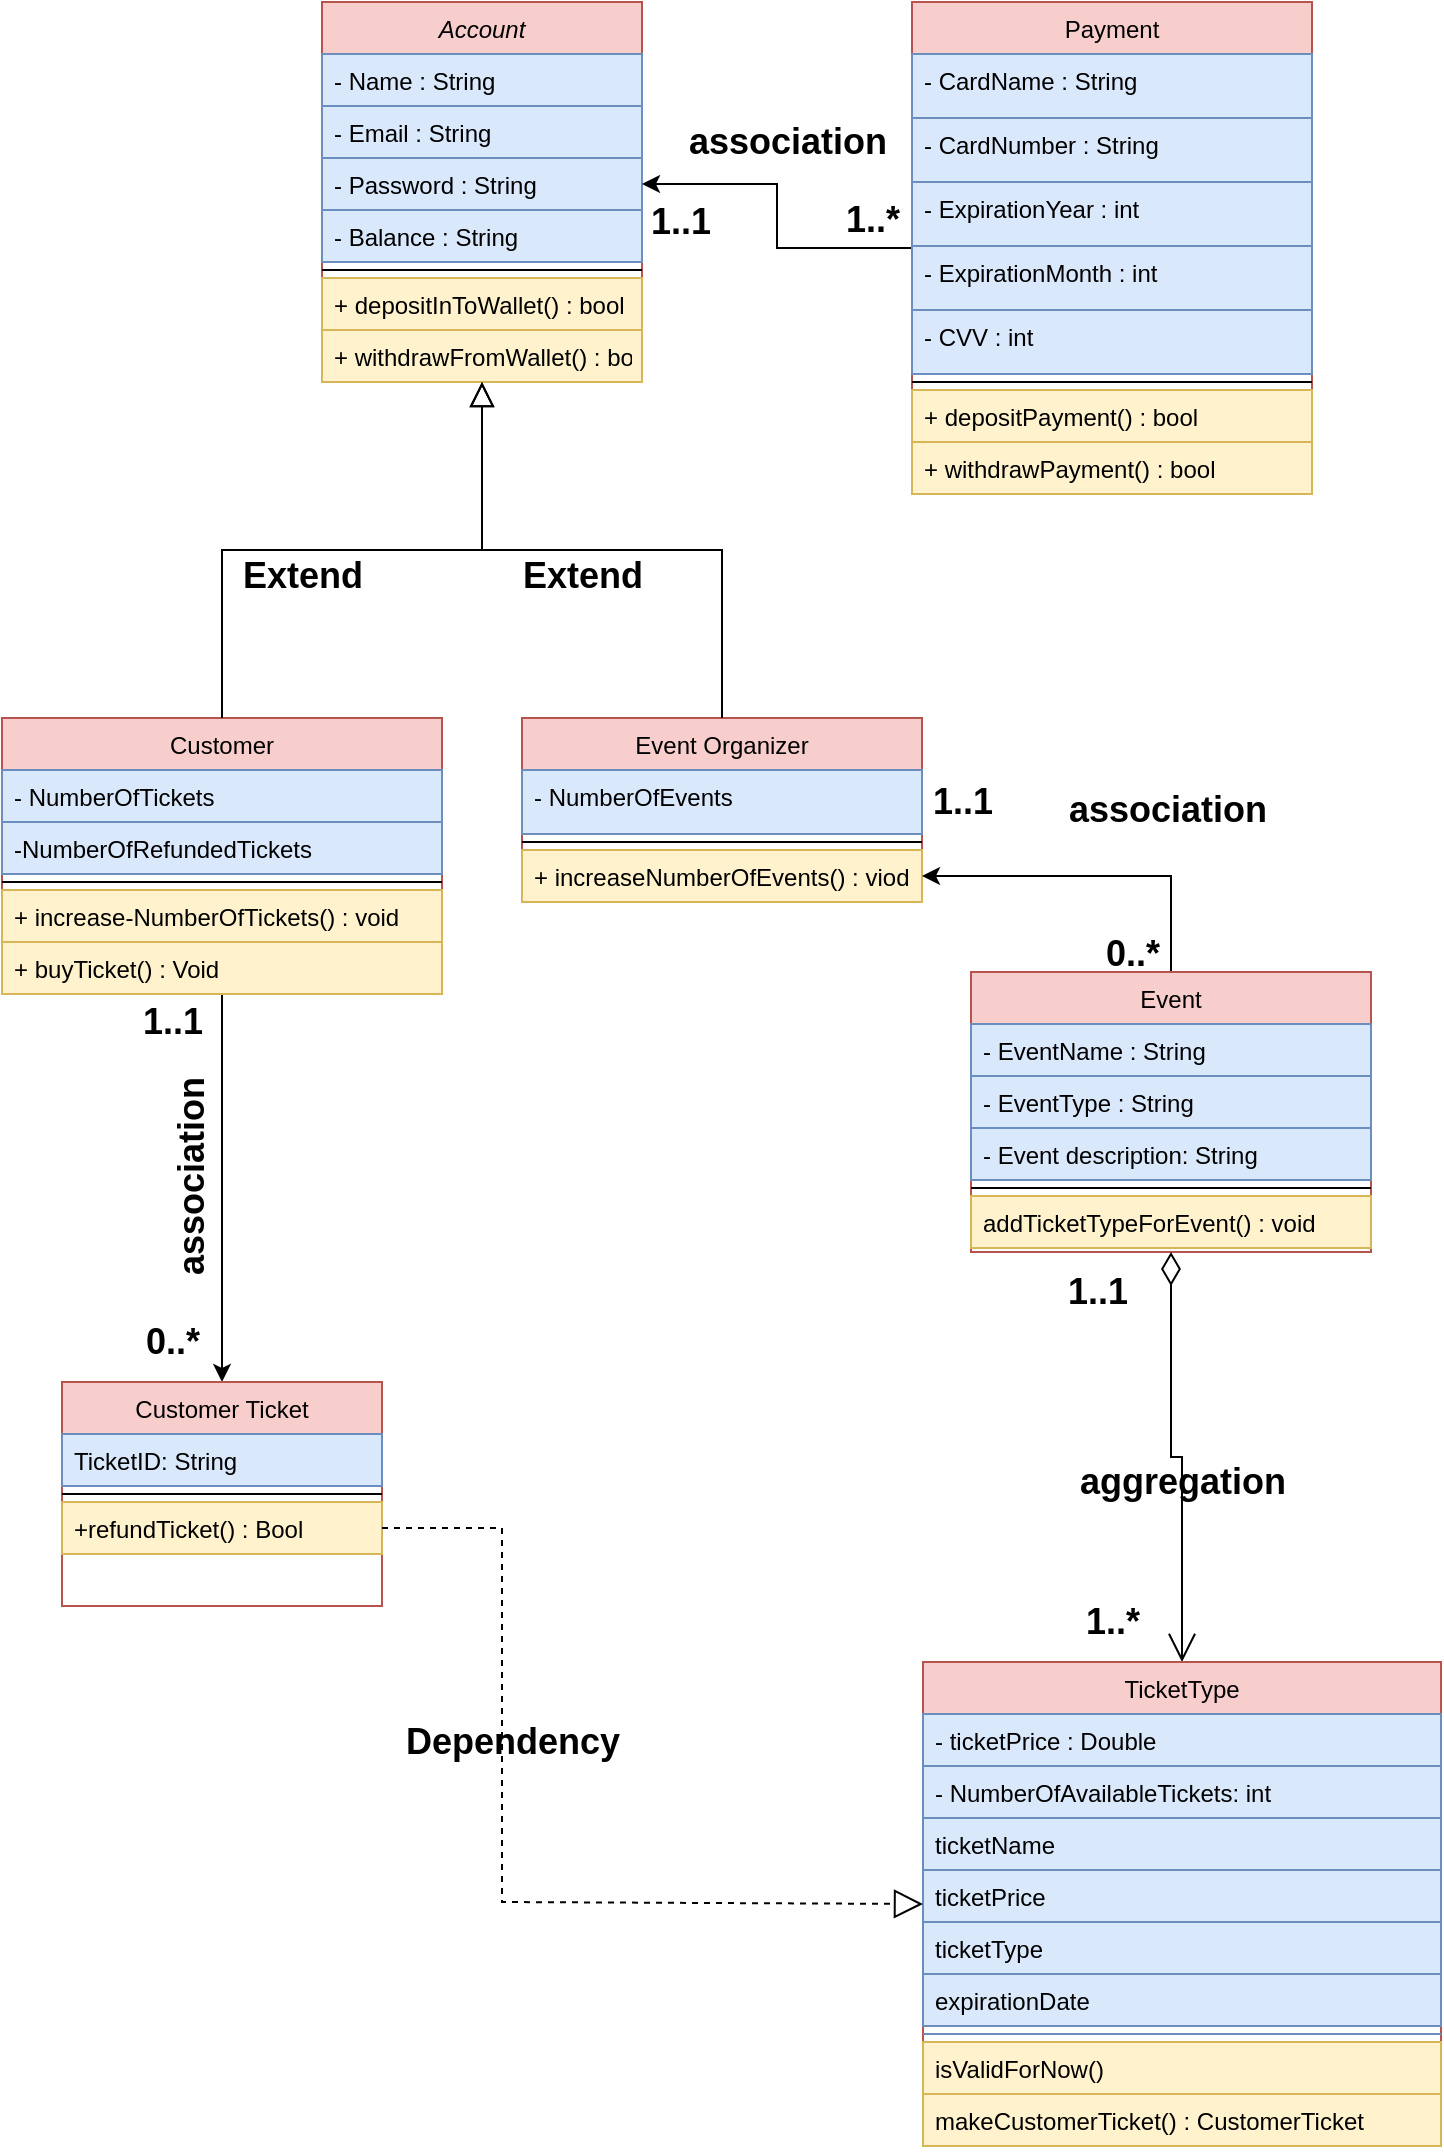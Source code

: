 <mxfile version="26.0.16">
  <diagram id="C5RBs43oDa-KdzZeNtuy" name="Page-1">
    <mxGraphModel dx="682" dy="403" grid="1" gridSize="10" guides="1" tooltips="1" connect="1" arrows="1" fold="1" page="1" pageScale="1" pageWidth="827" pageHeight="1169" math="0" shadow="0">
      <root>
        <mxCell id="WIyWlLk6GJQsqaUBKTNV-0" />
        <mxCell id="WIyWlLk6GJQsqaUBKTNV-1" parent="WIyWlLk6GJQsqaUBKTNV-0" />
        <mxCell id="mbifX4BZupPI-74g1lOQ-0" value="Account" style="swimlane;fontStyle=2;align=center;verticalAlign=top;childLayout=stackLayout;horizontal=1;startSize=26;horizontalStack=0;resizeParent=1;resizeLast=0;collapsible=1;marginBottom=0;rounded=0;shadow=0;strokeWidth=1;fillColor=#f8cecc;strokeColor=#b85450;" parent="WIyWlLk6GJQsqaUBKTNV-1" vertex="1">
          <mxGeometry x="210" y="30" width="160" height="190" as="geometry">
            <mxRectangle x="230" y="140" width="160" height="26" as="alternateBounds" />
          </mxGeometry>
        </mxCell>
        <mxCell id="mbifX4BZupPI-74g1lOQ-2" value="- Name : String" style="text;align=left;verticalAlign=top;spacingLeft=4;spacingRight=4;overflow=hidden;rotatable=0;points=[[0,0.5],[1,0.5]];portConstraint=eastwest;rounded=0;shadow=0;html=0;fillColor=#dae8fc;strokeColor=#6c8ebf;" parent="mbifX4BZupPI-74g1lOQ-0" vertex="1">
          <mxGeometry y="26" width="160" height="26" as="geometry" />
        </mxCell>
        <mxCell id="mbifX4BZupPI-74g1lOQ-3" value="- Email : String" style="text;align=left;verticalAlign=top;spacingLeft=4;spacingRight=4;overflow=hidden;rotatable=0;points=[[0,0.5],[1,0.5]];portConstraint=eastwest;rounded=0;shadow=0;html=0;fillColor=#dae8fc;strokeColor=#6c8ebf;" parent="mbifX4BZupPI-74g1lOQ-0" vertex="1">
          <mxGeometry y="52" width="160" height="26" as="geometry" />
        </mxCell>
        <mxCell id="mbifX4BZupPI-74g1lOQ-7" value="- Password : String" style="text;align=left;verticalAlign=top;spacingLeft=4;spacingRight=4;overflow=hidden;rotatable=0;points=[[0,0.5],[1,0.5]];portConstraint=eastwest;rounded=0;shadow=0;html=0;fillColor=#dae8fc;strokeColor=#6c8ebf;" parent="mbifX4BZupPI-74g1lOQ-0" vertex="1">
          <mxGeometry y="78" width="160" height="26" as="geometry" />
        </mxCell>
        <mxCell id="mbifX4BZupPI-74g1lOQ-9" value="- Balance : String" style="text;align=left;verticalAlign=top;spacingLeft=4;spacingRight=4;overflow=hidden;rotatable=0;points=[[0,0.5],[1,0.5]];portConstraint=eastwest;rounded=0;shadow=0;html=0;fillColor=#dae8fc;strokeColor=#6c8ebf;" parent="mbifX4BZupPI-74g1lOQ-0" vertex="1">
          <mxGeometry y="104" width="160" height="26" as="geometry" />
        </mxCell>
        <mxCell id="mbifX4BZupPI-74g1lOQ-4" value="" style="line;html=1;strokeWidth=1;align=left;verticalAlign=middle;spacingTop=-1;spacingLeft=3;spacingRight=3;rotatable=0;labelPosition=right;points=[];portConstraint=eastwest;" parent="mbifX4BZupPI-74g1lOQ-0" vertex="1">
          <mxGeometry y="130" width="160" height="8" as="geometry" />
        </mxCell>
        <mxCell id="mbifX4BZupPI-74g1lOQ-5" value="+ depositInToWallet() : bool" style="text;align=left;verticalAlign=top;spacingLeft=4;spacingRight=4;overflow=hidden;rotatable=0;points=[[0,0.5],[1,0.5]];portConstraint=eastwest;fillColor=#fff2cc;strokeColor=#d6b656;" parent="mbifX4BZupPI-74g1lOQ-0" vertex="1">
          <mxGeometry y="138" width="160" height="26" as="geometry" />
        </mxCell>
        <mxCell id="mbifX4BZupPI-74g1lOQ-8" value="+ withdrawFromWallet() : bool" style="text;align=left;verticalAlign=top;spacingLeft=4;spacingRight=4;overflow=hidden;rotatable=0;points=[[0,0.5],[1,0.5]];portConstraint=eastwest;rounded=0;shadow=0;html=0;fillColor=#fff2cc;strokeColor=#d6b656;" parent="mbifX4BZupPI-74g1lOQ-0" vertex="1">
          <mxGeometry y="164" width="160" height="26" as="geometry" />
        </mxCell>
        <mxCell id="s6R9vxhQP_Zkn21CttNW-22" style="edgeStyle=orthogonalEdgeStyle;rounded=0;orthogonalLoop=1;jettySize=auto;html=1;entryX=0.5;entryY=0;entryDx=0;entryDy=0;" parent="WIyWlLk6GJQsqaUBKTNV-1" source="mbifX4BZupPI-74g1lOQ-20" target="mbifX4BZupPI-74g1lOQ-72" edge="1">
          <mxGeometry relative="1" as="geometry" />
        </mxCell>
        <mxCell id="mbifX4BZupPI-74g1lOQ-20" value="Customer" style="swimlane;fontStyle=0;align=center;verticalAlign=top;childLayout=stackLayout;horizontal=1;startSize=26;horizontalStack=0;resizeParent=1;resizeLast=0;collapsible=1;marginBottom=0;rounded=0;shadow=0;strokeWidth=1;fillColor=#f8cecc;strokeColor=#b85450;" parent="WIyWlLk6GJQsqaUBKTNV-1" vertex="1">
          <mxGeometry x="50" y="388" width="220" height="138" as="geometry">
            <mxRectangle x="340" y="380" width="170" height="26" as="alternateBounds" />
          </mxGeometry>
        </mxCell>
        <mxCell id="mbifX4BZupPI-74g1lOQ-21" value="- NumberOfTickets" style="text;align=left;verticalAlign=top;spacingLeft=4;spacingRight=4;overflow=hidden;rotatable=0;points=[[0,0.5],[1,0.5]];portConstraint=eastwest;fillColor=#dae8fc;strokeColor=#6c8ebf;" parent="mbifX4BZupPI-74g1lOQ-20" vertex="1">
          <mxGeometry y="26" width="220" height="26" as="geometry" />
        </mxCell>
        <mxCell id="s6R9vxhQP_Zkn21CttNW-3" value="-NumberOfRefundedTickets" style="text;align=left;verticalAlign=top;spacingLeft=4;spacingRight=4;overflow=hidden;rotatable=0;points=[[0,0.5],[1,0.5]];portConstraint=eastwest;fillColor=#dae8fc;strokeColor=#6c8ebf;" parent="mbifX4BZupPI-74g1lOQ-20" vertex="1">
          <mxGeometry y="52" width="220" height="26" as="geometry" />
        </mxCell>
        <mxCell id="mbifX4BZupPI-74g1lOQ-22" value="" style="line;html=1;strokeWidth=1;align=left;verticalAlign=middle;spacingTop=-1;spacingLeft=3;spacingRight=3;rotatable=0;labelPosition=right;points=[];portConstraint=eastwest;" parent="mbifX4BZupPI-74g1lOQ-20" vertex="1">
          <mxGeometry y="78" width="220" height="8" as="geometry" />
        </mxCell>
        <mxCell id="s6R9vxhQP_Zkn21CttNW-0" value="+ increase-NumberOfTickets() : void" style="text;align=left;verticalAlign=top;spacingLeft=4;spacingRight=4;overflow=hidden;rotatable=0;points=[[0,0.5],[1,0.5]];portConstraint=eastwest;fillColor=#fff2cc;strokeColor=#d6b656;" parent="mbifX4BZupPI-74g1lOQ-20" vertex="1">
          <mxGeometry y="86" width="220" height="26" as="geometry" />
        </mxCell>
        <mxCell id="s6R9vxhQP_Zkn21CttNW-19" value="+ buyTicket() : Void" style="text;align=left;verticalAlign=top;spacingLeft=4;spacingRight=4;overflow=hidden;rotatable=0;points=[[0,0.5],[1,0.5]];portConstraint=eastwest;fillColor=#fff2cc;strokeColor=#d6b656;" parent="mbifX4BZupPI-74g1lOQ-20" vertex="1">
          <mxGeometry y="112" width="220" height="26" as="geometry" />
        </mxCell>
        <mxCell id="mbifX4BZupPI-74g1lOQ-23" value="Event Organizer" style="swimlane;fontStyle=0;align=center;verticalAlign=top;childLayout=stackLayout;horizontal=1;startSize=26;horizontalStack=0;resizeParent=1;resizeLast=0;collapsible=1;marginBottom=0;rounded=0;shadow=0;strokeWidth=1;fillColor=#f8cecc;strokeColor=#b85450;" parent="WIyWlLk6GJQsqaUBKTNV-1" vertex="1">
          <mxGeometry x="310" y="388" width="200" height="92" as="geometry">
            <mxRectangle x="340" y="380" width="170" height="26" as="alternateBounds" />
          </mxGeometry>
        </mxCell>
        <mxCell id="mbifX4BZupPI-74g1lOQ-24" value="- NumberOfEvents" style="text;align=left;verticalAlign=top;spacingLeft=4;spacingRight=4;overflow=hidden;rotatable=0;points=[[0,0.5],[1,0.5]];portConstraint=eastwest;fillColor=#dae8fc;strokeColor=#6c8ebf;" parent="mbifX4BZupPI-74g1lOQ-23" vertex="1">
          <mxGeometry y="26" width="200" height="32" as="geometry" />
        </mxCell>
        <mxCell id="mbifX4BZupPI-74g1lOQ-25" value="" style="line;html=1;strokeWidth=1;align=left;verticalAlign=middle;spacingTop=-1;spacingLeft=3;spacingRight=3;rotatable=0;labelPosition=right;points=[];portConstraint=eastwest;" parent="mbifX4BZupPI-74g1lOQ-23" vertex="1">
          <mxGeometry y="58" width="200" height="8" as="geometry" />
        </mxCell>
        <mxCell id="s6R9vxhQP_Zkn21CttNW-2" value="+ increaseNumberOfEvents() : viod" style="text;align=left;verticalAlign=top;spacingLeft=4;spacingRight=4;overflow=hidden;rotatable=0;points=[[0,0.5],[1,0.5]];portConstraint=eastwest;fillColor=#fff2cc;strokeColor=#d6b656;" parent="mbifX4BZupPI-74g1lOQ-23" vertex="1">
          <mxGeometry y="66" width="200" height="26" as="geometry" />
        </mxCell>
        <mxCell id="mbifX4BZupPI-74g1lOQ-26" value="" style="endArrow=block;endSize=10;endFill=0;shadow=0;strokeWidth=1;rounded=0;curved=0;edgeStyle=elbowEdgeStyle;elbow=vertical;entryX=0.5;entryY=1;entryDx=0;entryDy=0;exitX=0.5;exitY=0;exitDx=0;exitDy=0;" parent="WIyWlLk6GJQsqaUBKTNV-1" source="mbifX4BZupPI-74g1lOQ-20" target="mbifX4BZupPI-74g1lOQ-0" edge="1">
          <mxGeometry width="160" relative="1" as="geometry">
            <mxPoint x="494" y="374" as="sourcePoint" />
            <mxPoint x="384" y="272" as="targetPoint" />
          </mxGeometry>
        </mxCell>
        <mxCell id="mbifX4BZupPI-74g1lOQ-27" value="" style="endArrow=block;endSize=10;endFill=0;shadow=0;strokeWidth=1;rounded=0;curved=0;edgeStyle=elbowEdgeStyle;elbow=vertical;exitX=0.5;exitY=0;exitDx=0;exitDy=0;entryX=0.5;entryY=1;entryDx=0;entryDy=0;" parent="WIyWlLk6GJQsqaUBKTNV-1" source="mbifX4BZupPI-74g1lOQ-23" target="mbifX4BZupPI-74g1lOQ-0" edge="1">
          <mxGeometry width="160" relative="1" as="geometry">
            <mxPoint x="480" y="398" as="sourcePoint" />
            <mxPoint x="290" y="290" as="targetPoint" />
          </mxGeometry>
        </mxCell>
        <mxCell id="s6R9vxhQP_Zkn21CttNW-40" style="edgeStyle=orthogonalEdgeStyle;rounded=0;orthogonalLoop=1;jettySize=auto;html=1;entryX=1;entryY=0.5;entryDx=0;entryDy=0;" parent="WIyWlLk6GJQsqaUBKTNV-1" source="mbifX4BZupPI-74g1lOQ-28" target="s6R9vxhQP_Zkn21CttNW-2" edge="1">
          <mxGeometry relative="1" as="geometry" />
        </mxCell>
        <mxCell id="mbifX4BZupPI-74g1lOQ-28" value="Event" style="swimlane;fontStyle=0;align=center;verticalAlign=top;childLayout=stackLayout;horizontal=1;startSize=26;horizontalStack=0;resizeParent=1;resizeLast=0;collapsible=1;marginBottom=0;rounded=0;shadow=0;strokeWidth=1;fillColor=#f8cecc;strokeColor=#b85450;" parent="WIyWlLk6GJQsqaUBKTNV-1" vertex="1">
          <mxGeometry x="534.5" y="515" width="200" height="140" as="geometry">
            <mxRectangle x="340" y="380" width="170" height="26" as="alternateBounds" />
          </mxGeometry>
        </mxCell>
        <mxCell id="mbifX4BZupPI-74g1lOQ-31" value="- EventName : String" style="text;align=left;verticalAlign=top;spacingLeft=4;spacingRight=4;overflow=hidden;rotatable=0;points=[[0,0.5],[1,0.5]];portConstraint=eastwest;fillColor=#dae8fc;strokeColor=#6c8ebf;" parent="mbifX4BZupPI-74g1lOQ-28" vertex="1">
          <mxGeometry y="26" width="200" height="26" as="geometry" />
        </mxCell>
        <mxCell id="mbifX4BZupPI-74g1lOQ-32" value="- EventType : String" style="text;align=left;verticalAlign=top;spacingLeft=4;spacingRight=4;overflow=hidden;rotatable=0;points=[[0,0.5],[1,0.5]];portConstraint=eastwest;fillColor=#dae8fc;strokeColor=#6c8ebf;" parent="mbifX4BZupPI-74g1lOQ-28" vertex="1">
          <mxGeometry y="52" width="200" height="26" as="geometry" />
        </mxCell>
        <mxCell id="mbifX4BZupPI-74g1lOQ-33" value="- Event description: String " style="text;align=left;verticalAlign=top;spacingLeft=4;spacingRight=4;overflow=hidden;rotatable=0;points=[[0,0.5],[1,0.5]];portConstraint=eastwest;fillColor=#dae8fc;strokeColor=#6c8ebf;" parent="mbifX4BZupPI-74g1lOQ-28" vertex="1">
          <mxGeometry y="78" width="200" height="26" as="geometry" />
        </mxCell>
        <mxCell id="mbifX4BZupPI-74g1lOQ-30" value="" style="line;html=1;strokeWidth=1;align=left;verticalAlign=middle;spacingTop=-1;spacingLeft=3;spacingRight=3;rotatable=0;labelPosition=right;points=[];portConstraint=eastwest;" parent="mbifX4BZupPI-74g1lOQ-28" vertex="1">
          <mxGeometry y="104" width="200" height="8" as="geometry" />
        </mxCell>
        <mxCell id="mbifX4BZupPI-74g1lOQ-35" value="addTicketTypeForEvent() : void" style="text;align=left;verticalAlign=top;spacingLeft=4;spacingRight=4;overflow=hidden;rotatable=0;points=[[0,0.5],[1,0.5]];portConstraint=eastwest;fillColor=#fff2cc;strokeColor=#d6b656;" parent="mbifX4BZupPI-74g1lOQ-28" vertex="1">
          <mxGeometry y="112" width="200" height="26" as="geometry" />
        </mxCell>
        <mxCell id="mbifX4BZupPI-74g1lOQ-48" value="&lt;b&gt;&lt;font style=&quot;font-size: 18px;&quot;&gt;1..1&lt;/font&gt;&lt;/b&gt;" style="endArrow=open;html=1;endSize=12;startArrow=diamondThin;startSize=14;startFill=0;edgeStyle=orthogonalEdgeStyle;align=left;verticalAlign=bottom;rounded=0;exitX=0.5;exitY=1;exitDx=0;exitDy=0;entryX=0.5;entryY=0;entryDx=0;entryDy=0;" parent="WIyWlLk6GJQsqaUBKTNV-1" source="mbifX4BZupPI-74g1lOQ-28" target="mbifX4BZupPI-74g1lOQ-49" edge="1">
          <mxGeometry x="-0.682" y="-54" relative="1" as="geometry">
            <mxPoint x="740" y="539.5" as="sourcePoint" />
            <mxPoint x="770" y="427" as="targetPoint" />
            <mxPoint as="offset" />
          </mxGeometry>
        </mxCell>
        <mxCell id="mbifX4BZupPI-74g1lOQ-49" value="TicketType" style="swimlane;fontStyle=0;align=center;verticalAlign=top;childLayout=stackLayout;horizontal=1;startSize=26;horizontalStack=0;resizeParent=1;resizeLast=0;collapsible=1;marginBottom=0;rounded=0;shadow=0;strokeWidth=1;fillColor=#f8cecc;strokeColor=#b85450;" parent="WIyWlLk6GJQsqaUBKTNV-1" vertex="1">
          <mxGeometry x="510.5" y="860" width="259" height="242" as="geometry">
            <mxRectangle x="340" y="380" width="170" height="26" as="alternateBounds" />
          </mxGeometry>
        </mxCell>
        <mxCell id="s6R9vxhQP_Zkn21CttNW-34" value="- ticketPrice : Double" style="text;align=left;verticalAlign=top;spacingLeft=4;spacingRight=4;overflow=hidden;rotatable=0;points=[[0,0.5],[1,0.5]];portConstraint=eastwest;fillColor=#dae8fc;strokeColor=#6c8ebf;" parent="mbifX4BZupPI-74g1lOQ-49" vertex="1">
          <mxGeometry y="26" width="259" height="26" as="geometry" />
        </mxCell>
        <mxCell id="an_hz7rVNMuNgQpUjg6U-0" value="- NumberOfAvailableTickets: int" style="text;align=left;verticalAlign=top;spacingLeft=4;spacingRight=4;overflow=hidden;rotatable=0;points=[[0,0.5],[1,0.5]];portConstraint=eastwest;fillColor=#dae8fc;strokeColor=#6c8ebf;" parent="mbifX4BZupPI-74g1lOQ-49" vertex="1">
          <mxGeometry y="52" width="259" height="26" as="geometry" />
        </mxCell>
        <mxCell id="mbifX4BZupPI-74g1lOQ-63" value="ticketName" style="text;align=left;verticalAlign=top;spacingLeft=4;spacingRight=4;overflow=hidden;rotatable=0;points=[[0,0.5],[1,0.5]];portConstraint=eastwest;fillColor=#dae8fc;strokeColor=#6c8ebf;" parent="mbifX4BZupPI-74g1lOQ-49" vertex="1">
          <mxGeometry y="78" width="259" height="26" as="geometry" />
        </mxCell>
        <mxCell id="mbifX4BZupPI-74g1lOQ-59" value="ticketPrice" style="text;align=left;verticalAlign=top;spacingLeft=4;spacingRight=4;overflow=hidden;rotatable=0;points=[[0,0.5],[1,0.5]];portConstraint=eastwest;fillColor=#dae8fc;strokeColor=#6c8ebf;" parent="mbifX4BZupPI-74g1lOQ-49" vertex="1">
          <mxGeometry y="104" width="259" height="26" as="geometry" />
        </mxCell>
        <mxCell id="mbifX4BZupPI-74g1lOQ-64" value="ticketType" style="text;align=left;verticalAlign=top;spacingLeft=4;spacingRight=4;overflow=hidden;rotatable=0;points=[[0,0.5],[1,0.5]];portConstraint=eastwest;fillColor=#dae8fc;strokeColor=#6c8ebf;" parent="mbifX4BZupPI-74g1lOQ-49" vertex="1">
          <mxGeometry y="130" width="259" height="26" as="geometry" />
        </mxCell>
        <mxCell id="mbifX4BZupPI-74g1lOQ-65" value="expirationDate" style="text;align=left;verticalAlign=top;spacingLeft=4;spacingRight=4;overflow=hidden;rotatable=0;points=[[0,0.5],[1,0.5]];portConstraint=eastwest;fillColor=#dae8fc;strokeColor=#6c8ebf;" parent="mbifX4BZupPI-74g1lOQ-49" vertex="1">
          <mxGeometry y="156" width="259" height="26" as="geometry" />
        </mxCell>
        <mxCell id="mbifX4BZupPI-74g1lOQ-51" value="" style="line;html=1;strokeWidth=1;align=left;verticalAlign=middle;spacingTop=-1;spacingLeft=3;spacingRight=3;rotatable=0;labelPosition=right;points=[];portConstraint=eastwest;fillColor=#dae8fc;strokeColor=#6c8ebf;" parent="mbifX4BZupPI-74g1lOQ-49" vertex="1">
          <mxGeometry y="182" width="259" height="8" as="geometry" />
        </mxCell>
        <mxCell id="mbifX4BZupPI-74g1lOQ-66" value="isValidForNow()" style="text;align=left;verticalAlign=top;spacingLeft=4;spacingRight=4;overflow=hidden;rotatable=0;points=[[0,0.5],[1,0.5]];portConstraint=eastwest;fillColor=#fff2cc;strokeColor=#d6b656;" parent="mbifX4BZupPI-74g1lOQ-49" vertex="1">
          <mxGeometry y="190" width="259" height="26" as="geometry" />
        </mxCell>
        <mxCell id="s6R9vxhQP_Zkn21CttNW-17" value="makeCustomerTicket() : CustomerTicket" style="text;align=left;verticalAlign=top;spacingLeft=4;spacingRight=4;overflow=hidden;rotatable=0;points=[[0,0.5],[1,0.5]];portConstraint=eastwest;fillColor=#fff2cc;strokeColor=#d6b656;" parent="mbifX4BZupPI-74g1lOQ-49" vertex="1">
          <mxGeometry y="216" width="259" height="26" as="geometry" />
        </mxCell>
        <mxCell id="mbifX4BZupPI-74g1lOQ-72" value="Customer Ticket" style="swimlane;fontStyle=0;align=center;verticalAlign=top;childLayout=stackLayout;horizontal=1;startSize=26;horizontalStack=0;resizeParent=1;resizeLast=0;collapsible=1;marginBottom=0;rounded=0;shadow=0;strokeWidth=1;fillColor=#f8cecc;strokeColor=#b85450;" parent="WIyWlLk6GJQsqaUBKTNV-1" vertex="1">
          <mxGeometry x="80" y="720" width="160" height="112" as="geometry">
            <mxRectangle x="340" y="380" width="170" height="26" as="alternateBounds" />
          </mxGeometry>
        </mxCell>
        <mxCell id="s6R9vxhQP_Zkn21CttNW-18" value="TicketID: String" style="text;align=left;verticalAlign=top;spacingLeft=4;spacingRight=4;overflow=hidden;rotatable=0;points=[[0,0.5],[1,0.5]];portConstraint=eastwest;fillColor=#dae8fc;strokeColor=#6c8ebf;" parent="mbifX4BZupPI-74g1lOQ-72" vertex="1">
          <mxGeometry y="26" width="160" height="26" as="geometry" />
        </mxCell>
        <mxCell id="mbifX4BZupPI-74g1lOQ-74" value="" style="line;html=1;strokeWidth=1;align=left;verticalAlign=middle;spacingTop=-1;spacingLeft=3;spacingRight=3;rotatable=0;labelPosition=right;points=[];portConstraint=eastwest;" parent="mbifX4BZupPI-74g1lOQ-72" vertex="1">
          <mxGeometry y="52" width="160" height="8" as="geometry" />
        </mxCell>
        <mxCell id="mbifX4BZupPI-74g1lOQ-76" value="+refundTicket() : Bool" style="text;align=left;verticalAlign=top;spacingLeft=4;spacingRight=4;overflow=hidden;rotatable=0;points=[[0,0.5],[1,0.5]];portConstraint=eastwest;fillColor=#fff2cc;strokeColor=#d6b656;" parent="mbifX4BZupPI-74g1lOQ-72" vertex="1">
          <mxGeometry y="60" width="160" height="26" as="geometry" />
        </mxCell>
        <mxCell id="mbifX4BZupPI-74g1lOQ-77" value="" style="endArrow=block;dashed=1;endFill=0;endSize=12;html=1;rounded=0;exitX=1;exitY=0.5;exitDx=0;exitDy=0;entryX=0;entryY=0.5;entryDx=0;entryDy=0;" parent="WIyWlLk6GJQsqaUBKTNV-1" source="mbifX4BZupPI-74g1lOQ-76" target="mbifX4BZupPI-74g1lOQ-49" edge="1">
          <mxGeometry width="160" relative="1" as="geometry">
            <mxPoint x="390" y="780" as="sourcePoint" />
            <mxPoint x="910" y="830" as="targetPoint" />
            <Array as="points">
              <mxPoint x="300" y="793" />
              <mxPoint x="300" y="980" />
            </Array>
          </mxGeometry>
        </mxCell>
        <mxCell id="s6R9vxhQP_Zkn21CttNW-4" value="&lt;font style=&quot;font-size: 18px;&quot;&gt;&lt;b&gt;Extend&lt;/b&gt;&lt;/font&gt;" style="text;html=1;align=center;verticalAlign=middle;resizable=0;points=[];autosize=1;strokeColor=none;fillColor=none;" parent="WIyWlLk6GJQsqaUBKTNV-1" vertex="1">
          <mxGeometry x="300" y="297" width="80" height="40" as="geometry" />
        </mxCell>
        <mxCell id="s6R9vxhQP_Zkn21CttNW-5" value="&lt;b&gt;&lt;font style=&quot;font-size: 18px;&quot;&gt;Extend&lt;/font&gt;&lt;/b&gt;" style="text;html=1;align=center;verticalAlign=middle;resizable=0;points=[];autosize=1;strokeColor=none;fillColor=none;" parent="WIyWlLk6GJQsqaUBKTNV-1" vertex="1">
          <mxGeometry x="160" y="297" width="80" height="40" as="geometry" />
        </mxCell>
        <mxCell id="s6R9vxhQP_Zkn21CttNW-12" value="&lt;b&gt;&lt;font style=&quot;font-size: 18px;&quot;&gt;association&amp;nbsp;&lt;/font&gt;&lt;/b&gt;" style="text;html=1;align=center;verticalAlign=middle;resizable=0;points=[];autosize=1;strokeColor=none;fillColor=none;" parent="WIyWlLk6GJQsqaUBKTNV-1" vertex="1">
          <mxGeometry x="569.5" y="414" width="130" height="40" as="geometry" />
        </mxCell>
        <mxCell id="s6R9vxhQP_Zkn21CttNW-13" value="&lt;font style=&quot;font-size: 18px;&quot;&gt;&lt;b&gt;1..1&lt;/b&gt;&lt;/font&gt;" style="text;html=1;align=center;verticalAlign=middle;resizable=0;points=[];autosize=1;strokeColor=none;fillColor=none;" parent="WIyWlLk6GJQsqaUBKTNV-1" vertex="1">
          <mxGeometry x="505" y="410" width="50" height="40" as="geometry" />
        </mxCell>
        <mxCell id="s6R9vxhQP_Zkn21CttNW-14" value="&lt;b&gt;&lt;font style=&quot;font-size: 18px;&quot;&gt;0..*&lt;/font&gt;&lt;/b&gt;" style="text;html=1;align=center;verticalAlign=middle;resizable=0;points=[];autosize=1;strokeColor=none;fillColor=none;" parent="WIyWlLk6GJQsqaUBKTNV-1" vertex="1">
          <mxGeometry x="590" y="486" width="50" height="40" as="geometry" />
        </mxCell>
        <mxCell id="s6R9vxhQP_Zkn21CttNW-15" value="&lt;font style=&quot;font-size: 18px;&quot;&gt;&lt;b&gt;1..*&lt;/b&gt;&lt;/font&gt;" style="text;html=1;align=center;verticalAlign=middle;resizable=0;points=[];autosize=1;strokeColor=none;fillColor=none;" parent="WIyWlLk6GJQsqaUBKTNV-1" vertex="1">
          <mxGeometry x="580" y="820" width="50" height="40" as="geometry" />
        </mxCell>
        <mxCell id="s6R9vxhQP_Zkn21CttNW-23" value="&lt;b&gt;&lt;font style=&quot;font-size: 18px;&quot;&gt;association&amp;nbsp;&lt;/font&gt;&lt;/b&gt;" style="text;html=1;align=center;verticalAlign=middle;resizable=0;points=[];autosize=1;strokeColor=none;fillColor=none;rotation=-90;" parent="WIyWlLk6GJQsqaUBKTNV-1" vertex="1">
          <mxGeometry x="80" y="595" width="130" height="40" as="geometry" />
        </mxCell>
        <mxCell id="s6R9vxhQP_Zkn21CttNW-26" value="&lt;font style=&quot;font-size: 18px;&quot;&gt;&lt;b&gt;1..1&lt;/b&gt;&lt;/font&gt;" style="text;html=1;align=center;verticalAlign=middle;resizable=0;points=[];autosize=1;strokeColor=none;fillColor=none;" parent="WIyWlLk6GJQsqaUBKTNV-1" vertex="1">
          <mxGeometry x="110" y="520" width="50" height="40" as="geometry" />
        </mxCell>
        <mxCell id="s6R9vxhQP_Zkn21CttNW-27" value="&lt;b&gt;&lt;font style=&quot;font-size: 18px;&quot;&gt;0..*&lt;/font&gt;&lt;/b&gt;" style="text;html=1;align=center;verticalAlign=middle;resizable=0;points=[];autosize=1;strokeColor=none;fillColor=none;" parent="WIyWlLk6GJQsqaUBKTNV-1" vertex="1">
          <mxGeometry x="110" y="680" width="50" height="40" as="geometry" />
        </mxCell>
        <mxCell id="s6R9vxhQP_Zkn21CttNW-28" value="&lt;span style=&quot;font-size: 18px;&quot;&gt;&lt;b&gt;aggregation&lt;/b&gt;&lt;/span&gt;" style="text;html=1;align=center;verticalAlign=middle;resizable=0;points=[];autosize=1;strokeColor=none;fillColor=none;" parent="WIyWlLk6GJQsqaUBKTNV-1" vertex="1">
          <mxGeometry x="575" y="750" width="130" height="40" as="geometry" />
        </mxCell>
        <mxCell id="s6R9vxhQP_Zkn21CttNW-29" value="&lt;span style=&quot;font-size: 18px;&quot;&gt;&lt;b&gt;Dependency&lt;/b&gt;&lt;/span&gt;" style="text;html=1;align=center;verticalAlign=middle;resizable=0;points=[];autosize=1;strokeColor=none;fillColor=none;" parent="WIyWlLk6GJQsqaUBKTNV-1" vertex="1">
          <mxGeometry x="240" y="880" width="130" height="40" as="geometry" />
        </mxCell>
        <mxCell id="s6R9vxhQP_Zkn21CttNW-41" style="edgeStyle=orthogonalEdgeStyle;rounded=0;orthogonalLoop=1;jettySize=auto;html=1;entryX=1;entryY=0.5;entryDx=0;entryDy=0;" parent="WIyWlLk6GJQsqaUBKTNV-1" source="s6R9vxhQP_Zkn21CttNW-30" target="mbifX4BZupPI-74g1lOQ-7" edge="1">
          <mxGeometry relative="1" as="geometry" />
        </mxCell>
        <mxCell id="s6R9vxhQP_Zkn21CttNW-30" value="Payment" style="swimlane;fontStyle=0;align=center;verticalAlign=top;childLayout=stackLayout;horizontal=1;startSize=26;horizontalStack=0;resizeParent=1;resizeLast=0;collapsible=1;marginBottom=0;rounded=0;shadow=0;strokeWidth=1;fillColor=#f8cecc;strokeColor=#b85450;" parent="WIyWlLk6GJQsqaUBKTNV-1" vertex="1">
          <mxGeometry x="505" y="30" width="200" height="246" as="geometry">
            <mxRectangle x="340" y="380" width="170" height="26" as="alternateBounds" />
          </mxGeometry>
        </mxCell>
        <mxCell id="s6R9vxhQP_Zkn21CttNW-45" value="- CardName : String" style="text;align=left;verticalAlign=top;spacingLeft=4;spacingRight=4;overflow=hidden;rotatable=0;points=[[0,0.5],[1,0.5]];portConstraint=eastwest;fillColor=#dae8fc;strokeColor=#6c8ebf;" parent="s6R9vxhQP_Zkn21CttNW-30" vertex="1">
          <mxGeometry y="26" width="200" height="32" as="geometry" />
        </mxCell>
        <mxCell id="s6R9vxhQP_Zkn21CttNW-31" value="- CardNumber : String" style="text;align=left;verticalAlign=top;spacingLeft=4;spacingRight=4;overflow=hidden;rotatable=0;points=[[0,0.5],[1,0.5]];portConstraint=eastwest;fillColor=#dae8fc;strokeColor=#6c8ebf;" parent="s6R9vxhQP_Zkn21CttNW-30" vertex="1">
          <mxGeometry y="58" width="200" height="32" as="geometry" />
        </mxCell>
        <mxCell id="s6R9vxhQP_Zkn21CttNW-35" value="- ExpirationYear : int" style="text;align=left;verticalAlign=top;spacingLeft=4;spacingRight=4;overflow=hidden;rotatable=0;points=[[0,0.5],[1,0.5]];portConstraint=eastwest;fillColor=#dae8fc;strokeColor=#6c8ebf;" parent="s6R9vxhQP_Zkn21CttNW-30" vertex="1">
          <mxGeometry y="90" width="200" height="32" as="geometry" />
        </mxCell>
        <mxCell id="s6R9vxhQP_Zkn21CttNW-36" value="- ExpirationMonth : int" style="text;align=left;verticalAlign=top;spacingLeft=4;spacingRight=4;overflow=hidden;rotatable=0;points=[[0,0.5],[1,0.5]];portConstraint=eastwest;fillColor=#dae8fc;strokeColor=#6c8ebf;" parent="s6R9vxhQP_Zkn21CttNW-30" vertex="1">
          <mxGeometry y="122" width="200" height="32" as="geometry" />
        </mxCell>
        <mxCell id="s6R9vxhQP_Zkn21CttNW-37" value="- CVV : int" style="text;align=left;verticalAlign=top;spacingLeft=4;spacingRight=4;overflow=hidden;rotatable=0;points=[[0,0.5],[1,0.5]];portConstraint=eastwest;fillColor=#dae8fc;strokeColor=#6c8ebf;" parent="s6R9vxhQP_Zkn21CttNW-30" vertex="1">
          <mxGeometry y="154" width="200" height="32" as="geometry" />
        </mxCell>
        <mxCell id="s6R9vxhQP_Zkn21CttNW-32" value="" style="line;html=1;strokeWidth=1;align=left;verticalAlign=middle;spacingTop=-1;spacingLeft=3;spacingRight=3;rotatable=0;labelPosition=right;points=[];portConstraint=eastwest;" parent="s6R9vxhQP_Zkn21CttNW-30" vertex="1">
          <mxGeometry y="186" width="200" height="8" as="geometry" />
        </mxCell>
        <mxCell id="s6R9vxhQP_Zkn21CttNW-33" value="+ depositPayment() : bool" style="text;align=left;verticalAlign=top;spacingLeft=4;spacingRight=4;overflow=hidden;rotatable=0;points=[[0,0.5],[1,0.5]];portConstraint=eastwest;fillColor=#fff2cc;strokeColor=#d6b656;" parent="s6R9vxhQP_Zkn21CttNW-30" vertex="1">
          <mxGeometry y="194" width="200" height="26" as="geometry" />
        </mxCell>
        <mxCell id="s6R9vxhQP_Zkn21CttNW-38" value="+ withdrawPayment() : bool" style="text;align=left;verticalAlign=top;spacingLeft=4;spacingRight=4;overflow=hidden;rotatable=0;points=[[0,0.5],[1,0.5]];portConstraint=eastwest;fillColor=#fff2cc;strokeColor=#d6b656;" parent="s6R9vxhQP_Zkn21CttNW-30" vertex="1">
          <mxGeometry y="220" width="200" height="26" as="geometry" />
        </mxCell>
        <mxCell id="s6R9vxhQP_Zkn21CttNW-42" value="&lt;b&gt;&lt;font style=&quot;font-size: 18px;&quot;&gt;association&amp;nbsp;&lt;/font&gt;&lt;/b&gt;" style="text;html=1;align=center;verticalAlign=middle;resizable=0;points=[];autosize=1;strokeColor=none;fillColor=none;" parent="WIyWlLk6GJQsqaUBKTNV-1" vertex="1">
          <mxGeometry x="380" y="80" width="130" height="40" as="geometry" />
        </mxCell>
        <mxCell id="s6R9vxhQP_Zkn21CttNW-43" value="&lt;font style=&quot;font-size: 18px;&quot;&gt;&lt;b&gt;1..1&lt;/b&gt;&lt;/font&gt;" style="text;html=1;align=center;verticalAlign=middle;resizable=0;points=[];autosize=1;strokeColor=none;fillColor=none;" parent="WIyWlLk6GJQsqaUBKTNV-1" vertex="1">
          <mxGeometry x="364" y="120" width="50" height="40" as="geometry" />
        </mxCell>
        <mxCell id="s6R9vxhQP_Zkn21CttNW-44" value="&lt;b&gt;&lt;font style=&quot;font-size: 18px;&quot;&gt;1..*&lt;/font&gt;&lt;/b&gt;" style="text;html=1;align=center;verticalAlign=middle;resizable=0;points=[];autosize=1;strokeColor=none;fillColor=none;" parent="WIyWlLk6GJQsqaUBKTNV-1" vertex="1">
          <mxGeometry x="460" y="119" width="50" height="40" as="geometry" />
        </mxCell>
      </root>
    </mxGraphModel>
  </diagram>
</mxfile>
